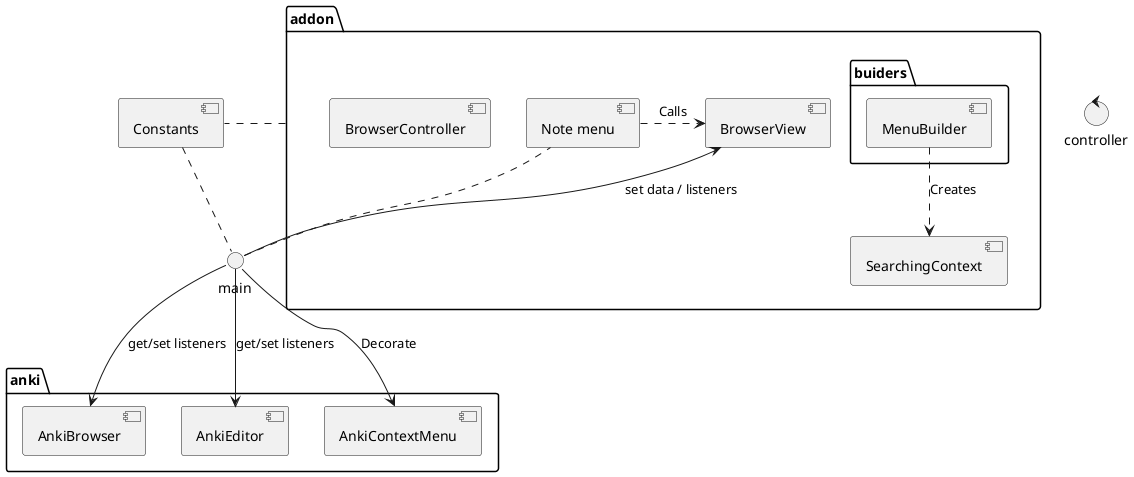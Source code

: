@startuml "Web Browser - Components"

' Interface com browser ou editor p pegar selecionado
'   - Listener: quando current é trocado
' Atualizador de note
' Browser: 
'   - exibir a partir de palavra selecionada
'   - repassar palavra ou imagem para note

control "controller"
[Constants] as cons

package "anki" {
    [AnkiBrowser] as abr
    [AnkiEditor] as aed
    [AnkiContextMenu] as acm
}

package "addon" as ad {
    [BrowserView] as bsr
    [BrowserController] as bctr    
    [SearchingContext] as sctx
    [Note menu] as nMenu

    package "buiders" {
        [MenuBuilder] as mbd
    }
}

ad .. cons
main .up. cons
main --> acm : Decorate
main .. nMenu
main --> abr : get/set listeners
main --> aed : get/set listeners
main -up-> bsr : set data / listeners
nMenu .> bsr : Calls
mbd ..> sctx : Creates


@enduml